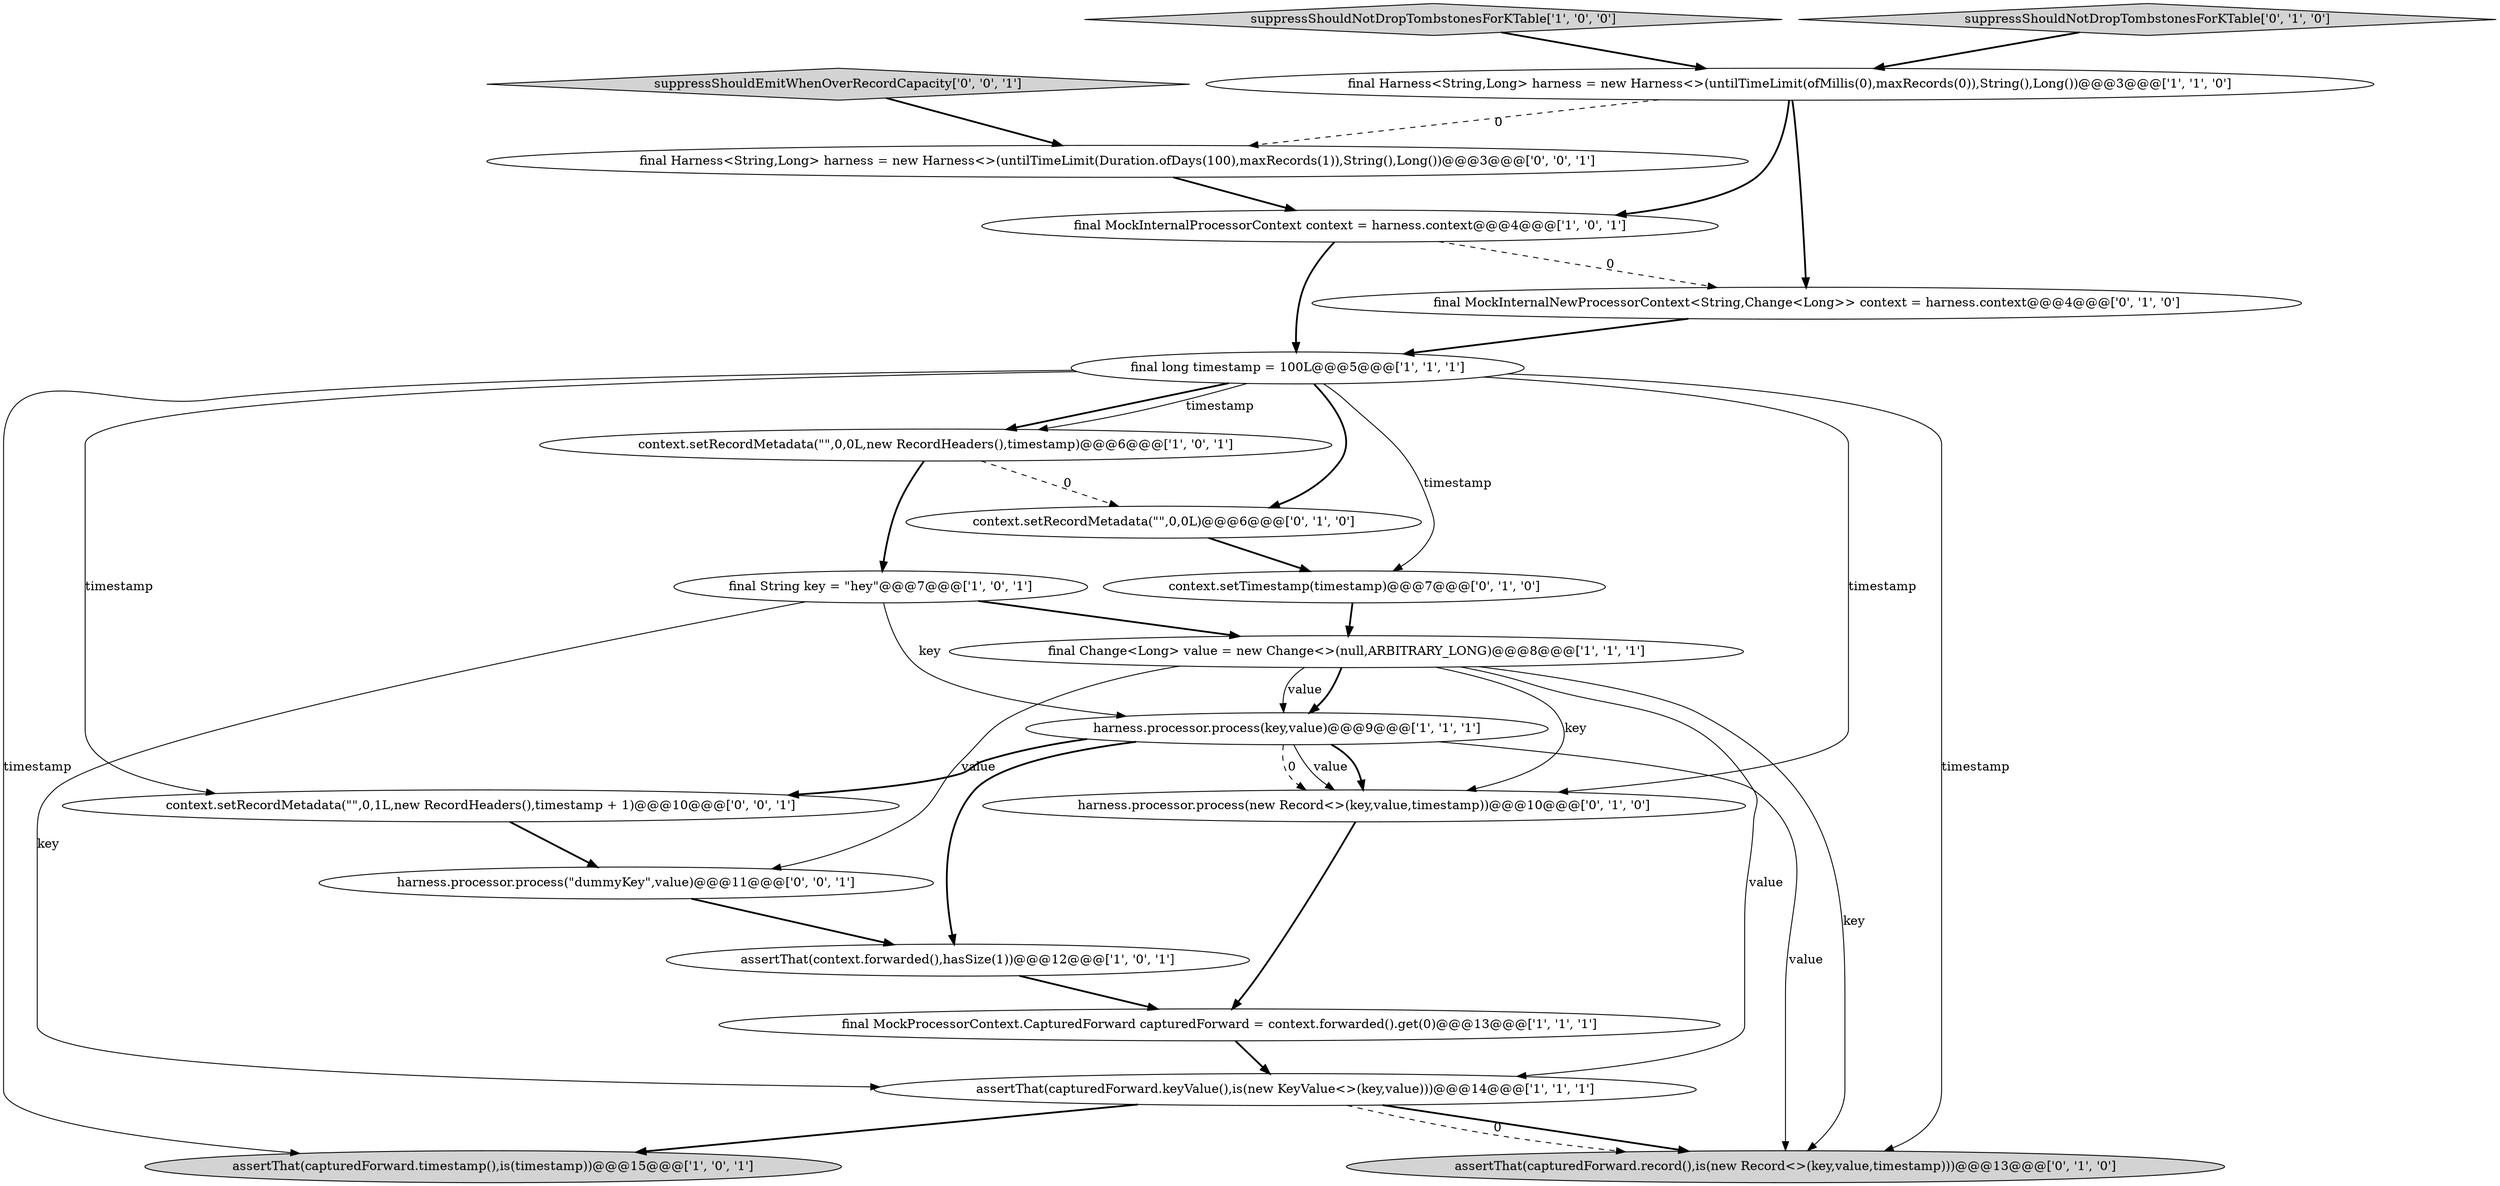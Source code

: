 digraph {
13 [style = filled, label = "context.setTimestamp(timestamp)@@@7@@@['0', '1', '0']", fillcolor = white, shape = ellipse image = "AAA1AAABBB2BBB"];
9 [style = filled, label = "final MockInternalProcessorContext context = harness.context@@@4@@@['1', '0', '1']", fillcolor = white, shape = ellipse image = "AAA0AAABBB1BBB"];
15 [style = filled, label = "final MockInternalNewProcessorContext<String,Change<Long>> context = harness.context@@@4@@@['0', '1', '0']", fillcolor = white, shape = ellipse image = "AAA1AAABBB2BBB"];
5 [style = filled, label = "assertThat(capturedForward.keyValue(),is(new KeyValue<>(key,value)))@@@14@@@['1', '1', '1']", fillcolor = white, shape = ellipse image = "AAA0AAABBB1BBB"];
20 [style = filled, label = "harness.processor.process(\"dummyKey\",value)@@@11@@@['0', '0', '1']", fillcolor = white, shape = ellipse image = "AAA0AAABBB3BBB"];
17 [style = filled, label = "harness.processor.process(new Record<>(key,value,timestamp))@@@10@@@['0', '1', '0']", fillcolor = white, shape = ellipse image = "AAA1AAABBB2BBB"];
4 [style = filled, label = "suppressShouldNotDropTombstonesForKTable['1', '0', '0']", fillcolor = lightgray, shape = diamond image = "AAA0AAABBB1BBB"];
7 [style = filled, label = "final long timestamp = 100L@@@5@@@['1', '1', '1']", fillcolor = white, shape = ellipse image = "AAA0AAABBB1BBB"];
11 [style = filled, label = "assertThat(capturedForward.timestamp(),is(timestamp))@@@15@@@['1', '0', '1']", fillcolor = lightgray, shape = ellipse image = "AAA0AAABBB1BBB"];
2 [style = filled, label = "assertThat(context.forwarded(),hasSize(1))@@@12@@@['1', '0', '1']", fillcolor = white, shape = ellipse image = "AAA0AAABBB1BBB"];
10 [style = filled, label = "harness.processor.process(key,value)@@@9@@@['1', '1', '1']", fillcolor = white, shape = ellipse image = "AAA0AAABBB1BBB"];
8 [style = filled, label = "context.setRecordMetadata(\"\",0,0L,new RecordHeaders(),timestamp)@@@6@@@['1', '0', '1']", fillcolor = white, shape = ellipse image = "AAA0AAABBB1BBB"];
14 [style = filled, label = "assertThat(capturedForward.record(),is(new Record<>(key,value,timestamp)))@@@13@@@['0', '1', '0']", fillcolor = lightgray, shape = ellipse image = "AAA1AAABBB2BBB"];
21 [style = filled, label = "suppressShouldEmitWhenOverRecordCapacity['0', '0', '1']", fillcolor = lightgray, shape = diamond image = "AAA0AAABBB3BBB"];
19 [style = filled, label = "context.setRecordMetadata(\"\",0,1L,new RecordHeaders(),timestamp + 1)@@@10@@@['0', '0', '1']", fillcolor = white, shape = ellipse image = "AAA0AAABBB3BBB"];
1 [style = filled, label = "final Harness<String,Long> harness = new Harness<>(untilTimeLimit(ofMillis(0),maxRecords(0)),String(),Long())@@@3@@@['1', '1', '0']", fillcolor = white, shape = ellipse image = "AAA0AAABBB1BBB"];
3 [style = filled, label = "final MockProcessorContext.CapturedForward capturedForward = context.forwarded().get(0)@@@13@@@['1', '1', '1']", fillcolor = white, shape = ellipse image = "AAA0AAABBB1BBB"];
6 [style = filled, label = "final Change<Long> value = new Change<>(null,ARBITRARY_LONG)@@@8@@@['1', '1', '1']", fillcolor = white, shape = ellipse image = "AAA0AAABBB1BBB"];
16 [style = filled, label = "context.setRecordMetadata(\"\",0,0L)@@@6@@@['0', '1', '0']", fillcolor = white, shape = ellipse image = "AAA1AAABBB2BBB"];
18 [style = filled, label = "final Harness<String,Long> harness = new Harness<>(untilTimeLimit(Duration.ofDays(100),maxRecords(1)),String(),Long())@@@3@@@['0', '0', '1']", fillcolor = white, shape = ellipse image = "AAA0AAABBB3BBB"];
0 [style = filled, label = "final String key = \"hey\"@@@7@@@['1', '0', '1']", fillcolor = white, shape = ellipse image = "AAA0AAABBB1BBB"];
12 [style = filled, label = "suppressShouldNotDropTombstonesForKTable['0', '1', '0']", fillcolor = lightgray, shape = diamond image = "AAA0AAABBB2BBB"];
0->6 [style = bold, label=""];
5->14 [style = bold, label=""];
8->16 [style = dashed, label="0"];
1->18 [style = dashed, label="0"];
7->8 [style = bold, label=""];
7->11 [style = solid, label="timestamp"];
1->9 [style = bold, label=""];
10->2 [style = bold, label=""];
5->14 [style = dashed, label="0"];
10->17 [style = bold, label=""];
8->0 [style = bold, label=""];
7->14 [style = solid, label="timestamp"];
19->20 [style = bold, label=""];
10->17 [style = dashed, label="0"];
7->16 [style = bold, label=""];
13->6 [style = bold, label=""];
12->1 [style = bold, label=""];
17->3 [style = bold, label=""];
15->7 [style = bold, label=""];
16->13 [style = bold, label=""];
3->5 [style = bold, label=""];
4->1 [style = bold, label=""];
6->20 [style = solid, label="value"];
10->19 [style = bold, label=""];
2->3 [style = bold, label=""];
6->10 [style = bold, label=""];
6->14 [style = solid, label="key"];
7->13 [style = solid, label="timestamp"];
18->9 [style = bold, label=""];
7->17 [style = solid, label="timestamp"];
5->11 [style = bold, label=""];
21->18 [style = bold, label=""];
9->15 [style = dashed, label="0"];
1->15 [style = bold, label=""];
10->14 [style = solid, label="value"];
7->19 [style = solid, label="timestamp"];
0->5 [style = solid, label="key"];
20->2 [style = bold, label=""];
10->17 [style = solid, label="value"];
7->8 [style = solid, label="timestamp"];
6->10 [style = solid, label="value"];
6->5 [style = solid, label="value"];
6->17 [style = solid, label="key"];
0->10 [style = solid, label="key"];
9->7 [style = bold, label=""];
}
